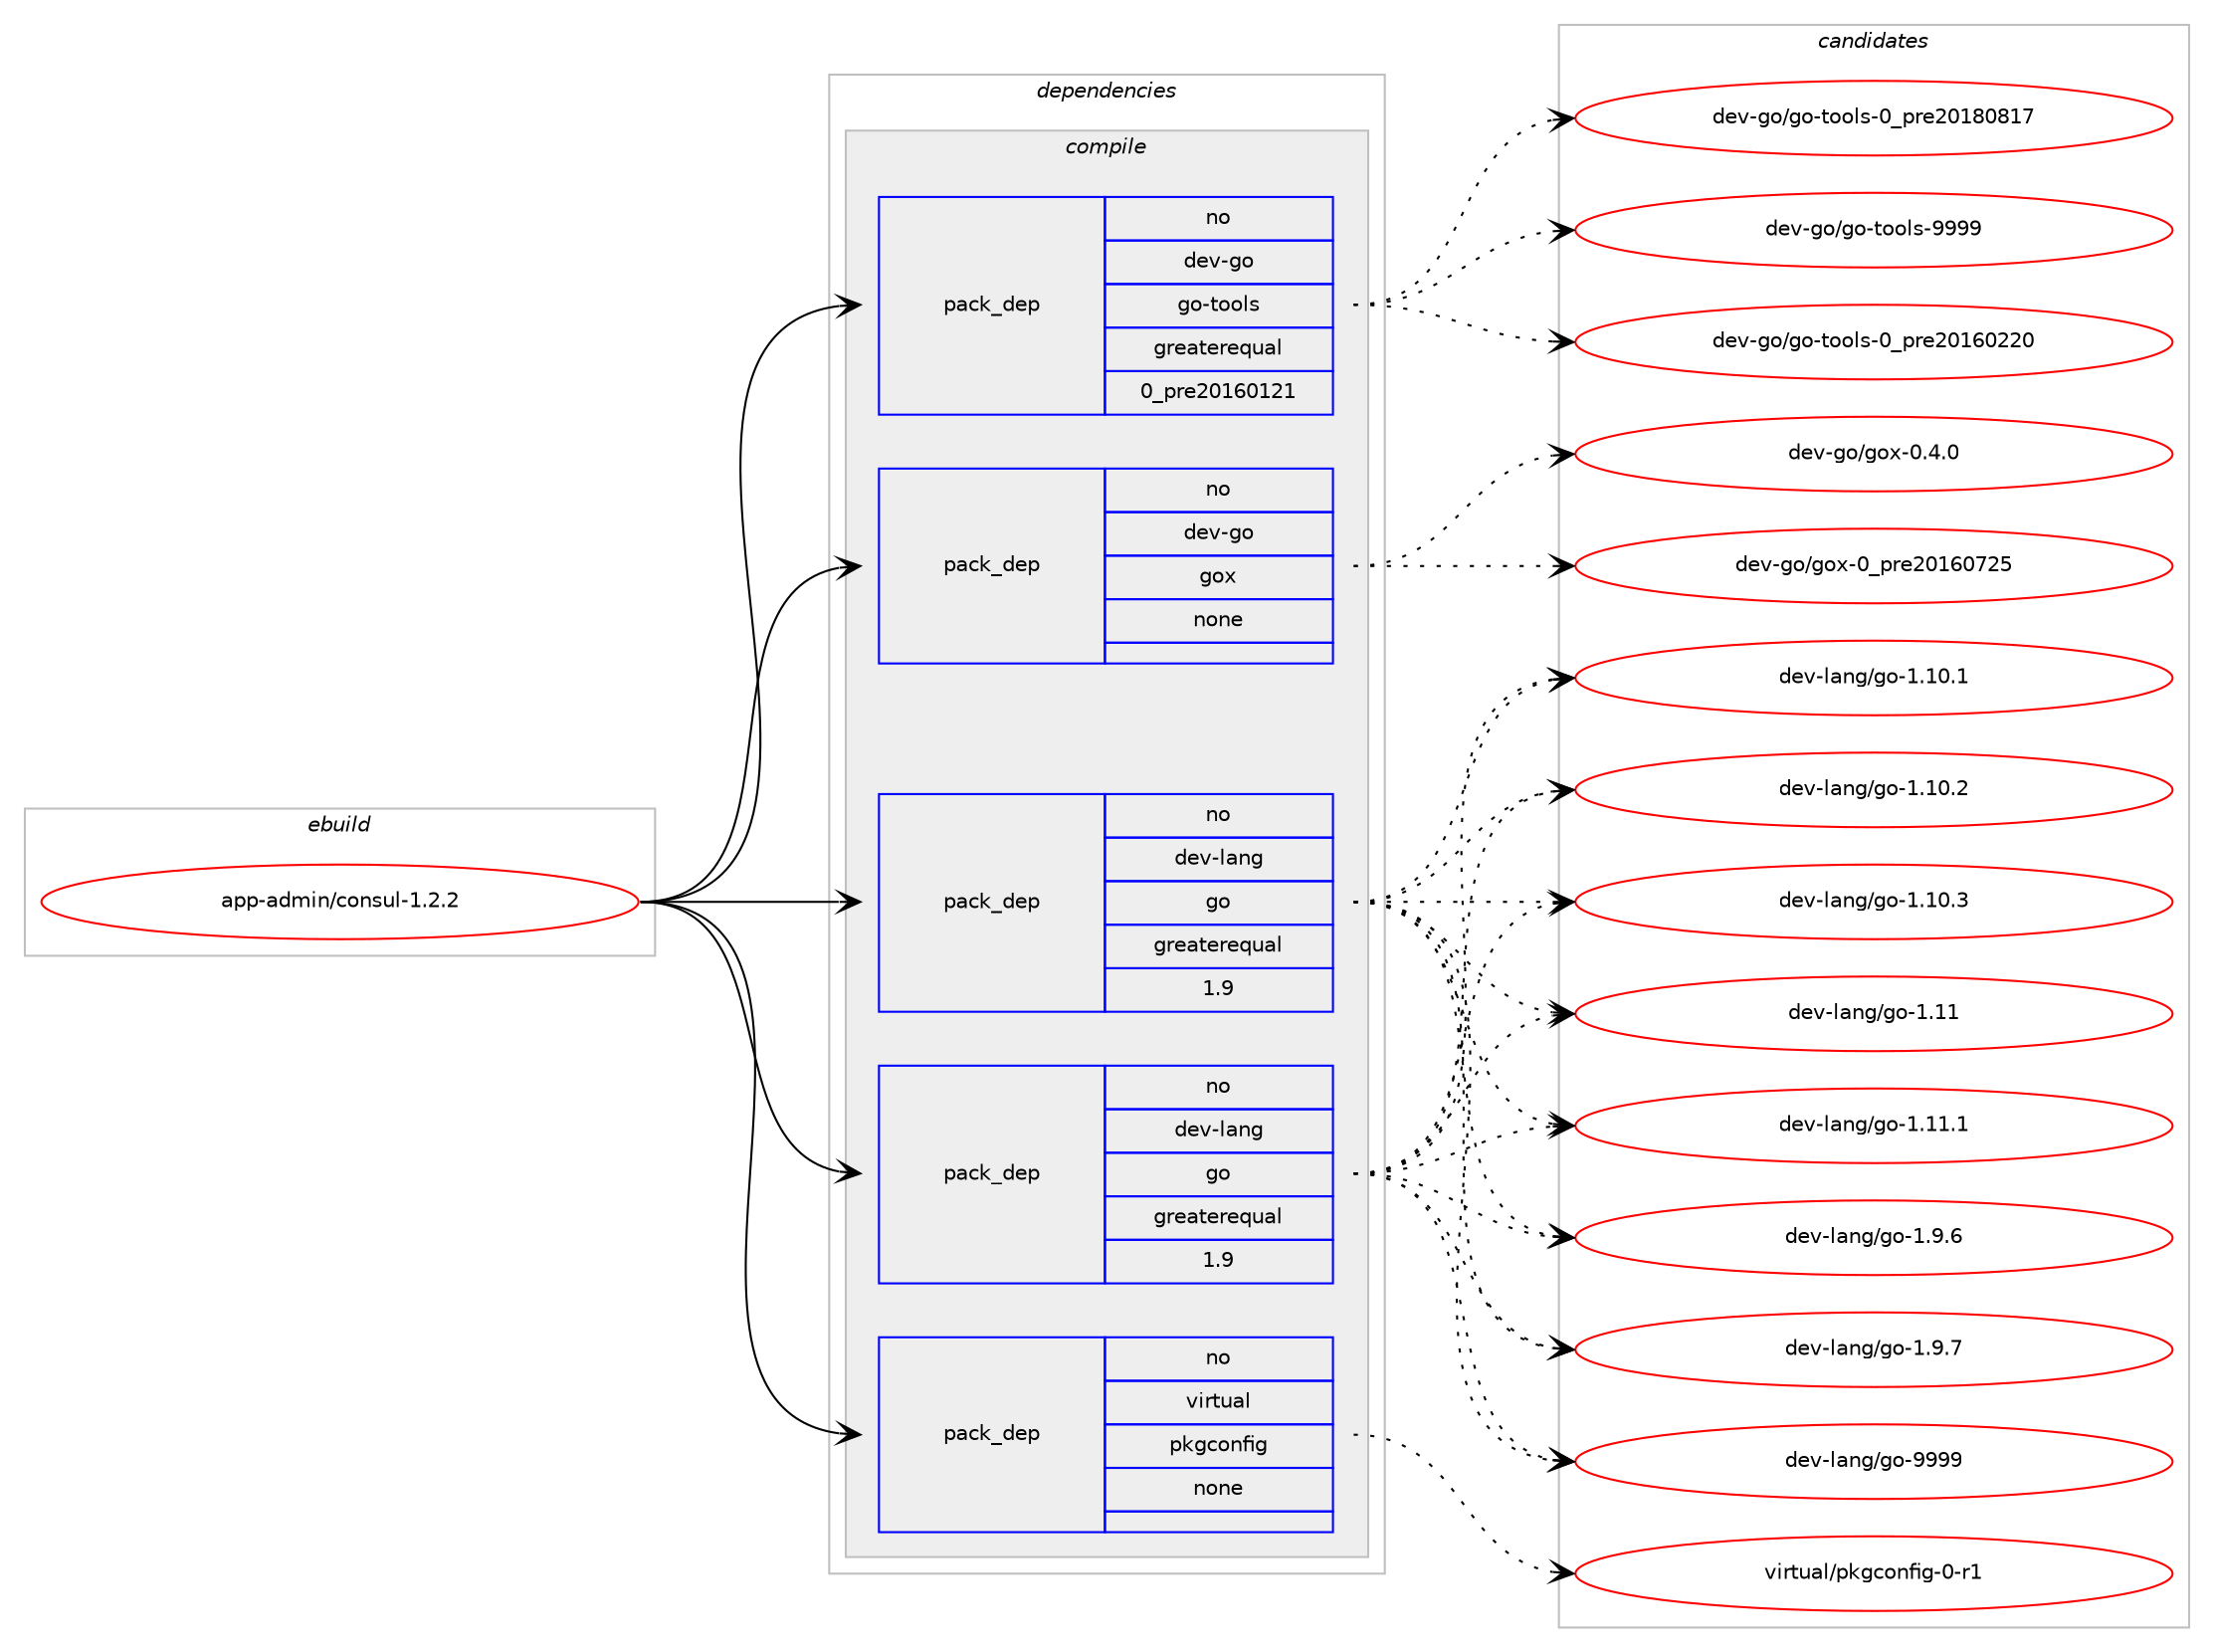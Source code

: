 digraph prolog {

# *************
# Graph options
# *************

newrank=true;
concentrate=true;
compound=true;
graph [rankdir=LR,fontname=Helvetica,fontsize=10,ranksep=1.5];#, ranksep=2.5, nodesep=0.2];
edge  [arrowhead=vee];
node  [fontname=Helvetica,fontsize=10];

# **********
# The ebuild
# **********

subgraph cluster_leftcol {
color=gray;
rank=same;
label=<<i>ebuild</i>>;
id [label="app-admin/consul-1.2.2", color=red, width=4, href="../app-admin/consul-1.2.2.svg"];
}

# ****************
# The dependencies
# ****************

subgraph cluster_midcol {
color=gray;
label=<<i>dependencies</i>>;
subgraph cluster_compile {
fillcolor="#eeeeee";
style=filled;
label=<<i>compile</i>>;
subgraph pack270 {
dependency340 [label=<<TABLE BORDER="0" CELLBORDER="1" CELLSPACING="0" CELLPADDING="4" WIDTH="220"><TR><TD ROWSPAN="6" CELLPADDING="30">pack_dep</TD></TR><TR><TD WIDTH="110">no</TD></TR><TR><TD>dev-go</TD></TR><TR><TD>go-tools</TD></TR><TR><TD>greaterequal</TD></TR><TR><TD>0_pre20160121</TD></TR></TABLE>>, shape=none, color=blue];
}
id:e -> dependency340:w [weight=20,style="solid",arrowhead="vee"];
subgraph pack271 {
dependency341 [label=<<TABLE BORDER="0" CELLBORDER="1" CELLSPACING="0" CELLPADDING="4" WIDTH="220"><TR><TD ROWSPAN="6" CELLPADDING="30">pack_dep</TD></TR><TR><TD WIDTH="110">no</TD></TR><TR><TD>dev-go</TD></TR><TR><TD>gox</TD></TR><TR><TD>none</TD></TR><TR><TD></TD></TR></TABLE>>, shape=none, color=blue];
}
id:e -> dependency341:w [weight=20,style="solid",arrowhead="vee"];
subgraph pack272 {
dependency342 [label=<<TABLE BORDER="0" CELLBORDER="1" CELLSPACING="0" CELLPADDING="4" WIDTH="220"><TR><TD ROWSPAN="6" CELLPADDING="30">pack_dep</TD></TR><TR><TD WIDTH="110">no</TD></TR><TR><TD>dev-lang</TD></TR><TR><TD>go</TD></TR><TR><TD>greaterequal</TD></TR><TR><TD>1.9</TD></TR></TABLE>>, shape=none, color=blue];
}
id:e -> dependency342:w [weight=20,style="solid",arrowhead="vee"];
subgraph pack273 {
dependency343 [label=<<TABLE BORDER="0" CELLBORDER="1" CELLSPACING="0" CELLPADDING="4" WIDTH="220"><TR><TD ROWSPAN="6" CELLPADDING="30">pack_dep</TD></TR><TR><TD WIDTH="110">no</TD></TR><TR><TD>dev-lang</TD></TR><TR><TD>go</TD></TR><TR><TD>greaterequal</TD></TR><TR><TD>1.9</TD></TR></TABLE>>, shape=none, color=blue];
}
id:e -> dependency343:w [weight=20,style="solid",arrowhead="vee"];
subgraph pack274 {
dependency344 [label=<<TABLE BORDER="0" CELLBORDER="1" CELLSPACING="0" CELLPADDING="4" WIDTH="220"><TR><TD ROWSPAN="6" CELLPADDING="30">pack_dep</TD></TR><TR><TD WIDTH="110">no</TD></TR><TR><TD>virtual</TD></TR><TR><TD>pkgconfig</TD></TR><TR><TD>none</TD></TR><TR><TD></TD></TR></TABLE>>, shape=none, color=blue];
}
id:e -> dependency344:w [weight=20,style="solid",arrowhead="vee"];
}
subgraph cluster_compileandrun {
fillcolor="#eeeeee";
style=filled;
label=<<i>compile and run</i>>;
}
subgraph cluster_run {
fillcolor="#eeeeee";
style=filled;
label=<<i>run</i>>;
}
}

# **************
# The candidates
# **************

subgraph cluster_choices {
rank=same;
color=gray;
label=<<i>candidates</i>>;

subgraph choice270 {
color=black;
nodesep=1;
choice1001011184510311147103111451161111111081154548951121141015048495448505048 [label="dev-go/go-tools-0_pre20160220", color=red, width=4,href="../dev-go/go-tools-0_pre20160220.svg"];
choice1001011184510311147103111451161111111081154548951121141015048495648564955 [label="dev-go/go-tools-0_pre20180817", color=red, width=4,href="../dev-go/go-tools-0_pre20180817.svg"];
choice1001011184510311147103111451161111111081154557575757 [label="dev-go/go-tools-9999", color=red, width=4,href="../dev-go/go-tools-9999.svg"];
dependency340:e -> choice1001011184510311147103111451161111111081154548951121141015048495448505048:w [style=dotted,weight="100"];
dependency340:e -> choice1001011184510311147103111451161111111081154548951121141015048495648564955:w [style=dotted,weight="100"];
dependency340:e -> choice1001011184510311147103111451161111111081154557575757:w [style=dotted,weight="100"];
}
subgraph choice271 {
color=black;
nodesep=1;
choice1001011184510311147103111120454846524648 [label="dev-go/gox-0.4.0", color=red, width=4,href="../dev-go/gox-0.4.0.svg"];
choice10010111845103111471031111204548951121141015048495448555053 [label="dev-go/gox-0_pre20160725", color=red, width=4,href="../dev-go/gox-0_pre20160725.svg"];
dependency341:e -> choice1001011184510311147103111120454846524648:w [style=dotted,weight="100"];
dependency341:e -> choice10010111845103111471031111204548951121141015048495448555053:w [style=dotted,weight="100"];
}
subgraph choice272 {
color=black;
nodesep=1;
choice10010111845108971101034710311145494649484649 [label="dev-lang/go-1.10.1", color=red, width=4,href="../dev-lang/go-1.10.1.svg"];
choice10010111845108971101034710311145494649484650 [label="dev-lang/go-1.10.2", color=red, width=4,href="../dev-lang/go-1.10.2.svg"];
choice10010111845108971101034710311145494649484651 [label="dev-lang/go-1.10.3", color=red, width=4,href="../dev-lang/go-1.10.3.svg"];
choice1001011184510897110103471031114549464949 [label="dev-lang/go-1.11", color=red, width=4,href="../dev-lang/go-1.11.svg"];
choice10010111845108971101034710311145494649494649 [label="dev-lang/go-1.11.1", color=red, width=4,href="../dev-lang/go-1.11.1.svg"];
choice100101118451089711010347103111454946574654 [label="dev-lang/go-1.9.6", color=red, width=4,href="../dev-lang/go-1.9.6.svg"];
choice100101118451089711010347103111454946574655 [label="dev-lang/go-1.9.7", color=red, width=4,href="../dev-lang/go-1.9.7.svg"];
choice1001011184510897110103471031114557575757 [label="dev-lang/go-9999", color=red, width=4,href="../dev-lang/go-9999.svg"];
dependency342:e -> choice10010111845108971101034710311145494649484649:w [style=dotted,weight="100"];
dependency342:e -> choice10010111845108971101034710311145494649484650:w [style=dotted,weight="100"];
dependency342:e -> choice10010111845108971101034710311145494649484651:w [style=dotted,weight="100"];
dependency342:e -> choice1001011184510897110103471031114549464949:w [style=dotted,weight="100"];
dependency342:e -> choice10010111845108971101034710311145494649494649:w [style=dotted,weight="100"];
dependency342:e -> choice100101118451089711010347103111454946574654:w [style=dotted,weight="100"];
dependency342:e -> choice100101118451089711010347103111454946574655:w [style=dotted,weight="100"];
dependency342:e -> choice1001011184510897110103471031114557575757:w [style=dotted,weight="100"];
}
subgraph choice273 {
color=black;
nodesep=1;
choice10010111845108971101034710311145494649484649 [label="dev-lang/go-1.10.1", color=red, width=4,href="../dev-lang/go-1.10.1.svg"];
choice10010111845108971101034710311145494649484650 [label="dev-lang/go-1.10.2", color=red, width=4,href="../dev-lang/go-1.10.2.svg"];
choice10010111845108971101034710311145494649484651 [label="dev-lang/go-1.10.3", color=red, width=4,href="../dev-lang/go-1.10.3.svg"];
choice1001011184510897110103471031114549464949 [label="dev-lang/go-1.11", color=red, width=4,href="../dev-lang/go-1.11.svg"];
choice10010111845108971101034710311145494649494649 [label="dev-lang/go-1.11.1", color=red, width=4,href="../dev-lang/go-1.11.1.svg"];
choice100101118451089711010347103111454946574654 [label="dev-lang/go-1.9.6", color=red, width=4,href="../dev-lang/go-1.9.6.svg"];
choice100101118451089711010347103111454946574655 [label="dev-lang/go-1.9.7", color=red, width=4,href="../dev-lang/go-1.9.7.svg"];
choice1001011184510897110103471031114557575757 [label="dev-lang/go-9999", color=red, width=4,href="../dev-lang/go-9999.svg"];
dependency343:e -> choice10010111845108971101034710311145494649484649:w [style=dotted,weight="100"];
dependency343:e -> choice10010111845108971101034710311145494649484650:w [style=dotted,weight="100"];
dependency343:e -> choice10010111845108971101034710311145494649484651:w [style=dotted,weight="100"];
dependency343:e -> choice1001011184510897110103471031114549464949:w [style=dotted,weight="100"];
dependency343:e -> choice10010111845108971101034710311145494649494649:w [style=dotted,weight="100"];
dependency343:e -> choice100101118451089711010347103111454946574654:w [style=dotted,weight="100"];
dependency343:e -> choice100101118451089711010347103111454946574655:w [style=dotted,weight="100"];
dependency343:e -> choice1001011184510897110103471031114557575757:w [style=dotted,weight="100"];
}
subgraph choice274 {
color=black;
nodesep=1;
choice11810511411611797108471121071039911111010210510345484511449 [label="virtual/pkgconfig-0-r1", color=red, width=4,href="../virtual/pkgconfig-0-r1.svg"];
dependency344:e -> choice11810511411611797108471121071039911111010210510345484511449:w [style=dotted,weight="100"];
}
}

}
